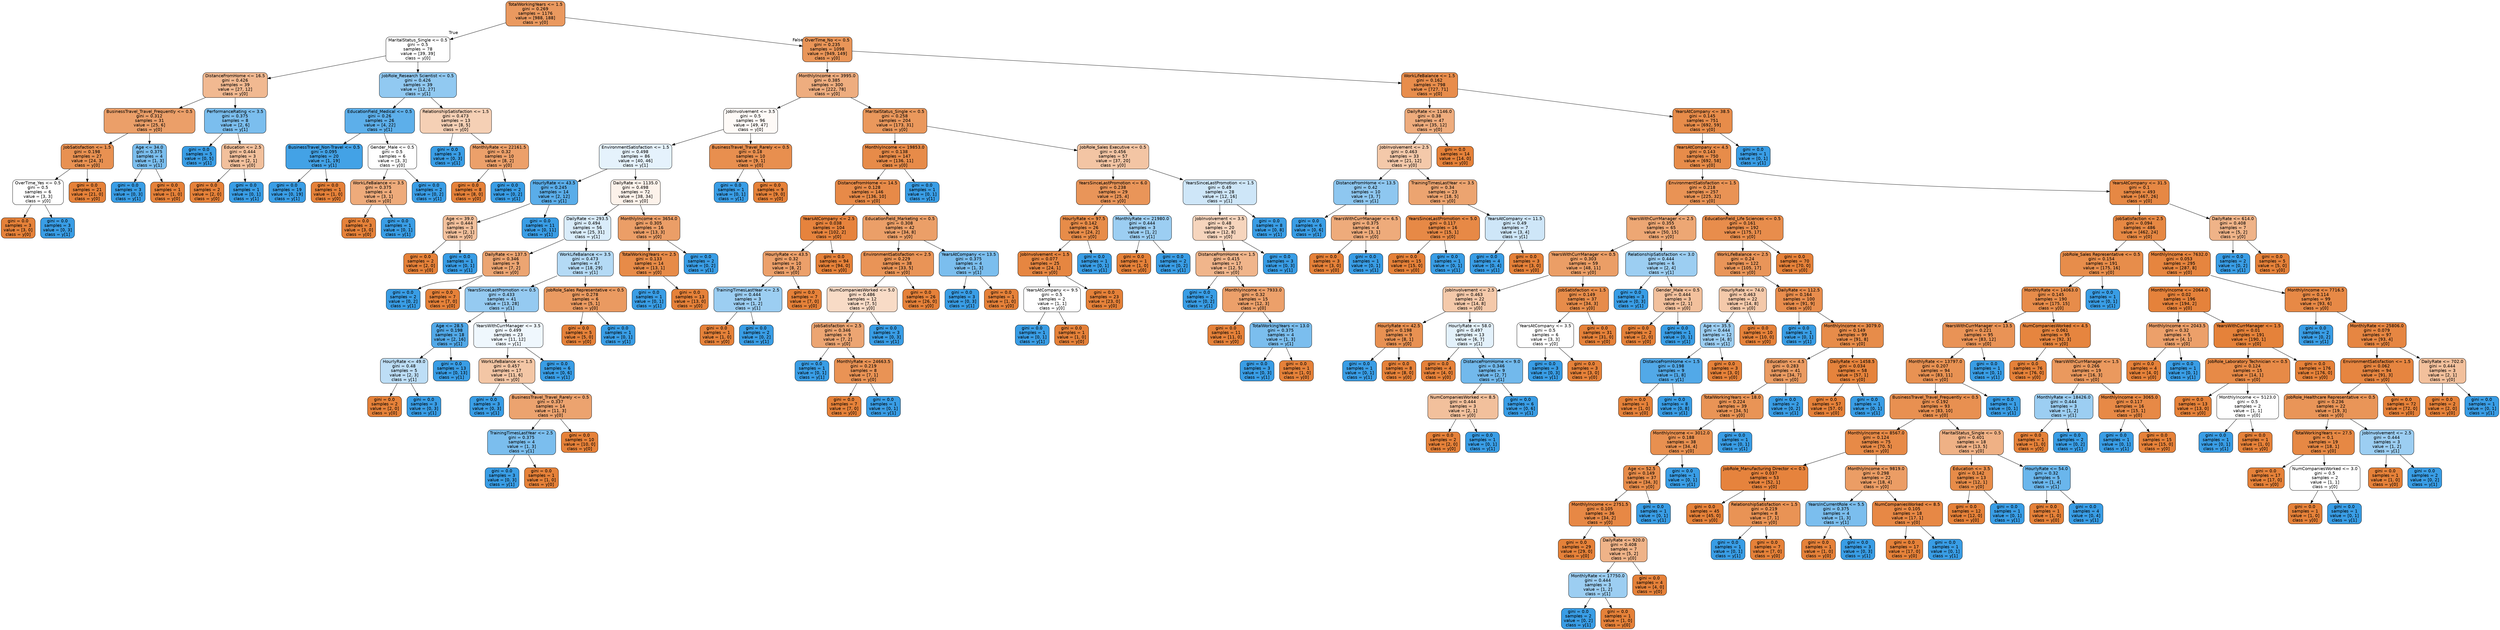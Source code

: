 digraph Tree {
node [shape=box, style="filled, rounded", color="black", fontname=helvetica] ;
edge [fontname=helvetica] ;
0 [label="TotalWorkingYears <= 1.5\ngini = 0.269\nsamples = 1176\nvalue = [988, 188]\nclass = y[0]", fillcolor="#ea995f"] ;
1 [label="MaritalStatus_Single <= 0.5\ngini = 0.5\nsamples = 78\nvalue = [39, 39]\nclass = y[0]", fillcolor="#ffffff"] ;
0 -> 1 [labeldistance=2.5, labelangle=45, headlabel="True"] ;
2 [label="DistanceFromHome <= 16.5\ngini = 0.426\nsamples = 39\nvalue = [27, 12]\nclass = y[0]", fillcolor="#f1b991"] ;
1 -> 2 ;
3 [label="BusinessTravel_Travel_Frequently <= 0.5\ngini = 0.312\nsamples = 31\nvalue = [25, 6]\nclass = y[0]", fillcolor="#eb9f69"] ;
2 -> 3 ;
4 [label="JobSatisfaction <= 1.5\ngini = 0.198\nsamples = 27\nvalue = [24, 3]\nclass = y[0]", fillcolor="#e89152"] ;
3 -> 4 ;
5 [label="OverTime_Yes <= 0.5\ngini = 0.5\nsamples = 6\nvalue = [3, 3]\nclass = y[0]", fillcolor="#ffffff"] ;
4 -> 5 ;
6 [label="gini = 0.0\nsamples = 3\nvalue = [3, 0]\nclass = y[0]", fillcolor="#e58139"] ;
5 -> 6 ;
7 [label="gini = 0.0\nsamples = 3\nvalue = [0, 3]\nclass = y[1]", fillcolor="#399de5"] ;
5 -> 7 ;
8 [label="gini = 0.0\nsamples = 21\nvalue = [21, 0]\nclass = y[0]", fillcolor="#e58139"] ;
4 -> 8 ;
9 [label="Age <= 34.0\ngini = 0.375\nsamples = 4\nvalue = [1, 3]\nclass = y[1]", fillcolor="#7bbeee"] ;
3 -> 9 ;
10 [label="gini = 0.0\nsamples = 3\nvalue = [0, 3]\nclass = y[1]", fillcolor="#399de5"] ;
9 -> 10 ;
11 [label="gini = 0.0\nsamples = 1\nvalue = [1, 0]\nclass = y[0]", fillcolor="#e58139"] ;
9 -> 11 ;
12 [label="PerformanceRating <= 3.5\ngini = 0.375\nsamples = 8\nvalue = [2, 6]\nclass = y[1]", fillcolor="#7bbeee"] ;
2 -> 12 ;
13 [label="gini = 0.0\nsamples = 5\nvalue = [0, 5]\nclass = y[1]", fillcolor="#399de5"] ;
12 -> 13 ;
14 [label="Education <= 2.5\ngini = 0.444\nsamples = 3\nvalue = [2, 1]\nclass = y[0]", fillcolor="#f2c09c"] ;
12 -> 14 ;
15 [label="gini = 0.0\nsamples = 2\nvalue = [2, 0]\nclass = y[0]", fillcolor="#e58139"] ;
14 -> 15 ;
16 [label="gini = 0.0\nsamples = 1\nvalue = [0, 1]\nclass = y[1]", fillcolor="#399de5"] ;
14 -> 16 ;
17 [label="JobRole_Research Scientist <= 0.5\ngini = 0.426\nsamples = 39\nvalue = [12, 27]\nclass = y[1]", fillcolor="#91c9f1"] ;
1 -> 17 ;
18 [label="EducationField_Medical <= 0.5\ngini = 0.26\nsamples = 26\nvalue = [4, 22]\nclass = y[1]", fillcolor="#5dafea"] ;
17 -> 18 ;
19 [label="BusinessTravel_Non-Travel <= 0.5\ngini = 0.095\nsamples = 20\nvalue = [1, 19]\nclass = y[1]", fillcolor="#43a2e6"] ;
18 -> 19 ;
20 [label="gini = 0.0\nsamples = 19\nvalue = [0, 19]\nclass = y[1]", fillcolor="#399de5"] ;
19 -> 20 ;
21 [label="gini = 0.0\nsamples = 1\nvalue = [1, 0]\nclass = y[0]", fillcolor="#e58139"] ;
19 -> 21 ;
22 [label="Gender_Male <= 0.5\ngini = 0.5\nsamples = 6\nvalue = [3, 3]\nclass = y[0]", fillcolor="#ffffff"] ;
18 -> 22 ;
23 [label="WorkLifeBalance <= 3.5\ngini = 0.375\nsamples = 4\nvalue = [3, 1]\nclass = y[0]", fillcolor="#eeab7b"] ;
22 -> 23 ;
24 [label="gini = 0.0\nsamples = 3\nvalue = [3, 0]\nclass = y[0]", fillcolor="#e58139"] ;
23 -> 24 ;
25 [label="gini = 0.0\nsamples = 1\nvalue = [0, 1]\nclass = y[1]", fillcolor="#399de5"] ;
23 -> 25 ;
26 [label="gini = 0.0\nsamples = 2\nvalue = [0, 2]\nclass = y[1]", fillcolor="#399de5"] ;
22 -> 26 ;
27 [label="RelationshipSatisfaction <= 1.5\ngini = 0.473\nsamples = 13\nvalue = [8, 5]\nclass = y[0]", fillcolor="#f5d0b5"] ;
17 -> 27 ;
28 [label="gini = 0.0\nsamples = 3\nvalue = [0, 3]\nclass = y[1]", fillcolor="#399de5"] ;
27 -> 28 ;
29 [label="MonthlyRate <= 22161.5\ngini = 0.32\nsamples = 10\nvalue = [8, 2]\nclass = y[0]", fillcolor="#eca06a"] ;
27 -> 29 ;
30 [label="gini = 0.0\nsamples = 8\nvalue = [8, 0]\nclass = y[0]", fillcolor="#e58139"] ;
29 -> 30 ;
31 [label="gini = 0.0\nsamples = 2\nvalue = [0, 2]\nclass = y[1]", fillcolor="#399de5"] ;
29 -> 31 ;
32 [label="OverTime_No <= 0.5\ngini = 0.235\nsamples = 1098\nvalue = [949, 149]\nclass = y[0]", fillcolor="#e99558"] ;
0 -> 32 [labeldistance=2.5, labelangle=-45, headlabel="False"] ;
33 [label="MonthlyIncome <= 3995.0\ngini = 0.385\nsamples = 300\nvalue = [222, 78]\nclass = y[0]", fillcolor="#eead7f"] ;
32 -> 33 ;
34 [label="JobInvolvement <= 3.5\ngini = 0.5\nsamples = 96\nvalue = [49, 47]\nclass = y[0]", fillcolor="#fefaf7"] ;
33 -> 34 ;
35 [label="EnvironmentSatisfaction <= 1.5\ngini = 0.498\nsamples = 86\nvalue = [40, 46]\nclass = y[1]", fillcolor="#e5f2fc"] ;
34 -> 35 ;
36 [label="HourlyRate <= 43.5\ngini = 0.245\nsamples = 14\nvalue = [2, 12]\nclass = y[1]", fillcolor="#5aade9"] ;
35 -> 36 ;
37 [label="Age <= 39.0\ngini = 0.444\nsamples = 3\nvalue = [2, 1]\nclass = y[0]", fillcolor="#f2c09c"] ;
36 -> 37 ;
38 [label="gini = 0.0\nsamples = 2\nvalue = [2, 0]\nclass = y[0]", fillcolor="#e58139"] ;
37 -> 38 ;
39 [label="gini = 0.0\nsamples = 1\nvalue = [0, 1]\nclass = y[1]", fillcolor="#399de5"] ;
37 -> 39 ;
40 [label="gini = 0.0\nsamples = 11\nvalue = [0, 11]\nclass = y[1]", fillcolor="#399de5"] ;
36 -> 40 ;
41 [label="DailyRate <= 1135.0\ngini = 0.498\nsamples = 72\nvalue = [38, 34]\nclass = y[0]", fillcolor="#fcf2ea"] ;
35 -> 41 ;
42 [label="DailyRate <= 293.5\ngini = 0.494\nsamples = 56\nvalue = [25, 31]\nclass = y[1]", fillcolor="#d9ecfa"] ;
41 -> 42 ;
43 [label="DailyRate <= 137.5\ngini = 0.346\nsamples = 9\nvalue = [7, 2]\nclass = y[0]", fillcolor="#eca572"] ;
42 -> 43 ;
44 [label="gini = 0.0\nsamples = 2\nvalue = [0, 2]\nclass = y[1]", fillcolor="#399de5"] ;
43 -> 44 ;
45 [label="gini = 0.0\nsamples = 7\nvalue = [7, 0]\nclass = y[0]", fillcolor="#e58139"] ;
43 -> 45 ;
46 [label="WorkLifeBalance <= 3.5\ngini = 0.473\nsamples = 47\nvalue = [18, 29]\nclass = y[1]", fillcolor="#b4daf5"] ;
42 -> 46 ;
47 [label="YearsSinceLastPromotion <= 0.5\ngini = 0.433\nsamples = 41\nvalue = [13, 28]\nclass = y[1]", fillcolor="#95caf1"] ;
46 -> 47 ;
48 [label="Age <= 28.5\ngini = 0.198\nsamples = 18\nvalue = [2, 16]\nclass = y[1]", fillcolor="#52a9e8"] ;
47 -> 48 ;
49 [label="HourlyRate <= 49.0\ngini = 0.48\nsamples = 5\nvalue = [2, 3]\nclass = y[1]", fillcolor="#bddef6"] ;
48 -> 49 ;
50 [label="gini = 0.0\nsamples = 2\nvalue = [2, 0]\nclass = y[0]", fillcolor="#e58139"] ;
49 -> 50 ;
51 [label="gini = 0.0\nsamples = 3\nvalue = [0, 3]\nclass = y[1]", fillcolor="#399de5"] ;
49 -> 51 ;
52 [label="gini = 0.0\nsamples = 13\nvalue = [0, 13]\nclass = y[1]", fillcolor="#399de5"] ;
48 -> 52 ;
53 [label="YearsWithCurrManager <= 3.5\ngini = 0.499\nsamples = 23\nvalue = [11, 12]\nclass = y[1]", fillcolor="#eff7fd"] ;
47 -> 53 ;
54 [label="WorkLifeBalance <= 1.5\ngini = 0.457\nsamples = 17\nvalue = [11, 6]\nclass = y[0]", fillcolor="#f3c6a5"] ;
53 -> 54 ;
55 [label="gini = 0.0\nsamples = 3\nvalue = [0, 3]\nclass = y[1]", fillcolor="#399de5"] ;
54 -> 55 ;
56 [label="BusinessTravel_Travel_Rarely <= 0.5\ngini = 0.337\nsamples = 14\nvalue = [11, 3]\nclass = y[0]", fillcolor="#eca36f"] ;
54 -> 56 ;
57 [label="TrainingTimesLastYear <= 2.5\ngini = 0.375\nsamples = 4\nvalue = [1, 3]\nclass = y[1]", fillcolor="#7bbeee"] ;
56 -> 57 ;
58 [label="gini = 0.0\nsamples = 3\nvalue = [0, 3]\nclass = y[1]", fillcolor="#399de5"] ;
57 -> 58 ;
59 [label="gini = 0.0\nsamples = 1\nvalue = [1, 0]\nclass = y[0]", fillcolor="#e58139"] ;
57 -> 59 ;
60 [label="gini = 0.0\nsamples = 10\nvalue = [10, 0]\nclass = y[0]", fillcolor="#e58139"] ;
56 -> 60 ;
61 [label="gini = 0.0\nsamples = 6\nvalue = [0, 6]\nclass = y[1]", fillcolor="#399de5"] ;
53 -> 61 ;
62 [label="JobRole_Sales Representative <= 0.5\ngini = 0.278\nsamples = 6\nvalue = [5, 1]\nclass = y[0]", fillcolor="#ea9a61"] ;
46 -> 62 ;
63 [label="gini = 0.0\nsamples = 5\nvalue = [5, 0]\nclass = y[0]", fillcolor="#e58139"] ;
62 -> 63 ;
64 [label="gini = 0.0\nsamples = 1\nvalue = [0, 1]\nclass = y[1]", fillcolor="#399de5"] ;
62 -> 64 ;
65 [label="MonthlyIncome <= 3654.0\ngini = 0.305\nsamples = 16\nvalue = [13, 3]\nclass = y[0]", fillcolor="#eb9e67"] ;
41 -> 65 ;
66 [label="TotalWorkingYears <= 2.5\ngini = 0.133\nsamples = 14\nvalue = [13, 1]\nclass = y[0]", fillcolor="#e78b48"] ;
65 -> 66 ;
67 [label="gini = 0.0\nsamples = 1\nvalue = [0, 1]\nclass = y[1]", fillcolor="#399de5"] ;
66 -> 67 ;
68 [label="gini = 0.0\nsamples = 13\nvalue = [13, 0]\nclass = y[0]", fillcolor="#e58139"] ;
66 -> 68 ;
69 [label="gini = 0.0\nsamples = 2\nvalue = [0, 2]\nclass = y[1]", fillcolor="#399de5"] ;
65 -> 69 ;
70 [label="BusinessTravel_Travel_Rarely <= 0.5\ngini = 0.18\nsamples = 10\nvalue = [9, 1]\nclass = y[0]", fillcolor="#e88f4f"] ;
34 -> 70 ;
71 [label="gini = 0.0\nsamples = 1\nvalue = [0, 1]\nclass = y[1]", fillcolor="#399de5"] ;
70 -> 71 ;
72 [label="gini = 0.0\nsamples = 9\nvalue = [9, 0]\nclass = y[0]", fillcolor="#e58139"] ;
70 -> 72 ;
73 [label="MaritalStatus_Single <= 0.5\ngini = 0.258\nsamples = 204\nvalue = [173, 31]\nclass = y[0]", fillcolor="#ea985c"] ;
33 -> 73 ;
74 [label="MonthlyIncome <= 19853.0\ngini = 0.138\nsamples = 147\nvalue = [136, 11]\nclass = y[0]", fillcolor="#e78b49"] ;
73 -> 74 ;
75 [label="DistanceFromHome <= 14.5\ngini = 0.128\nsamples = 146\nvalue = [136, 10]\nclass = y[0]", fillcolor="#e78a48"] ;
74 -> 75 ;
76 [label="YearsAtCompany <= 2.5\ngini = 0.038\nsamples = 104\nvalue = [102, 2]\nclass = y[0]", fillcolor="#e6833d"] ;
75 -> 76 ;
77 [label="HourlyRate <= 43.5\ngini = 0.32\nsamples = 10\nvalue = [8, 2]\nclass = y[0]", fillcolor="#eca06a"] ;
76 -> 77 ;
78 [label="TrainingTimesLastYear <= 2.5\ngini = 0.444\nsamples = 3\nvalue = [1, 2]\nclass = y[1]", fillcolor="#9ccef2"] ;
77 -> 78 ;
79 [label="gini = 0.0\nsamples = 1\nvalue = [1, 0]\nclass = y[0]", fillcolor="#e58139"] ;
78 -> 79 ;
80 [label="gini = 0.0\nsamples = 2\nvalue = [0, 2]\nclass = y[1]", fillcolor="#399de5"] ;
78 -> 80 ;
81 [label="gini = 0.0\nsamples = 7\nvalue = [7, 0]\nclass = y[0]", fillcolor="#e58139"] ;
77 -> 81 ;
82 [label="gini = 0.0\nsamples = 94\nvalue = [94, 0]\nclass = y[0]", fillcolor="#e58139"] ;
76 -> 82 ;
83 [label="EducationField_Marketing <= 0.5\ngini = 0.308\nsamples = 42\nvalue = [34, 8]\nclass = y[0]", fillcolor="#eb9f68"] ;
75 -> 83 ;
84 [label="EnvironmentSatisfaction <= 2.5\ngini = 0.229\nsamples = 38\nvalue = [33, 5]\nclass = y[0]", fillcolor="#e99457"] ;
83 -> 84 ;
85 [label="NumCompaniesWorked <= 5.0\ngini = 0.486\nsamples = 12\nvalue = [7, 5]\nclass = y[0]", fillcolor="#f8dbc6"] ;
84 -> 85 ;
86 [label="JobSatisfaction <= 2.5\ngini = 0.346\nsamples = 9\nvalue = [7, 2]\nclass = y[0]", fillcolor="#eca572"] ;
85 -> 86 ;
87 [label="gini = 0.0\nsamples = 1\nvalue = [0, 1]\nclass = y[1]", fillcolor="#399de5"] ;
86 -> 87 ;
88 [label="MonthlyRate <= 24663.5\ngini = 0.219\nsamples = 8\nvalue = [7, 1]\nclass = y[0]", fillcolor="#e99355"] ;
86 -> 88 ;
89 [label="gini = 0.0\nsamples = 7\nvalue = [7, 0]\nclass = y[0]", fillcolor="#e58139"] ;
88 -> 89 ;
90 [label="gini = 0.0\nsamples = 1\nvalue = [0, 1]\nclass = y[1]", fillcolor="#399de5"] ;
88 -> 90 ;
91 [label="gini = 0.0\nsamples = 3\nvalue = [0, 3]\nclass = y[1]", fillcolor="#399de5"] ;
85 -> 91 ;
92 [label="gini = 0.0\nsamples = 26\nvalue = [26, 0]\nclass = y[0]", fillcolor="#e58139"] ;
84 -> 92 ;
93 [label="YearsAtCompany <= 13.5\ngini = 0.375\nsamples = 4\nvalue = [1, 3]\nclass = y[1]", fillcolor="#7bbeee"] ;
83 -> 93 ;
94 [label="gini = 0.0\nsamples = 3\nvalue = [0, 3]\nclass = y[1]", fillcolor="#399de5"] ;
93 -> 94 ;
95 [label="gini = 0.0\nsamples = 1\nvalue = [1, 0]\nclass = y[0]", fillcolor="#e58139"] ;
93 -> 95 ;
96 [label="gini = 0.0\nsamples = 1\nvalue = [0, 1]\nclass = y[1]", fillcolor="#399de5"] ;
74 -> 96 ;
97 [label="JobRole_Sales Executive <= 0.5\ngini = 0.456\nsamples = 57\nvalue = [37, 20]\nclass = y[0]", fillcolor="#f3c5a4"] ;
73 -> 97 ;
98 [label="YearsSinceLastPromotion <= 6.0\ngini = 0.238\nsamples = 29\nvalue = [25, 4]\nclass = y[0]", fillcolor="#e99559"] ;
97 -> 98 ;
99 [label="HourlyRate <= 97.5\ngini = 0.142\nsamples = 26\nvalue = [24, 2]\nclass = y[0]", fillcolor="#e78c49"] ;
98 -> 99 ;
100 [label="JobInvolvement <= 1.5\ngini = 0.077\nsamples = 25\nvalue = [24, 1]\nclass = y[0]", fillcolor="#e68641"] ;
99 -> 100 ;
101 [label="YearsAtCompany <= 9.5\ngini = 0.5\nsamples = 2\nvalue = [1, 1]\nclass = y[0]", fillcolor="#ffffff"] ;
100 -> 101 ;
102 [label="gini = 0.0\nsamples = 1\nvalue = [0, 1]\nclass = y[1]", fillcolor="#399de5"] ;
101 -> 102 ;
103 [label="gini = 0.0\nsamples = 1\nvalue = [1, 0]\nclass = y[0]", fillcolor="#e58139"] ;
101 -> 103 ;
104 [label="gini = 0.0\nsamples = 23\nvalue = [23, 0]\nclass = y[0]", fillcolor="#e58139"] ;
100 -> 104 ;
105 [label="gini = 0.0\nsamples = 1\nvalue = [0, 1]\nclass = y[1]", fillcolor="#399de5"] ;
99 -> 105 ;
106 [label="MonthlyRate <= 21980.0\ngini = 0.444\nsamples = 3\nvalue = [1, 2]\nclass = y[1]", fillcolor="#9ccef2"] ;
98 -> 106 ;
107 [label="gini = 0.0\nsamples = 1\nvalue = [1, 0]\nclass = y[0]", fillcolor="#e58139"] ;
106 -> 107 ;
108 [label="gini = 0.0\nsamples = 2\nvalue = [0, 2]\nclass = y[1]", fillcolor="#399de5"] ;
106 -> 108 ;
109 [label="YearsSinceLastPromotion <= 1.5\ngini = 0.49\nsamples = 28\nvalue = [12, 16]\nclass = y[1]", fillcolor="#cee6f8"] ;
97 -> 109 ;
110 [label="JobInvolvement <= 3.5\ngini = 0.48\nsamples = 20\nvalue = [12, 8]\nclass = y[0]", fillcolor="#f6d5bd"] ;
109 -> 110 ;
111 [label="DistanceFromHome <= 1.5\ngini = 0.415\nsamples = 17\nvalue = [12, 5]\nclass = y[0]", fillcolor="#f0b58b"] ;
110 -> 111 ;
112 [label="gini = 0.0\nsamples = 2\nvalue = [0, 2]\nclass = y[1]", fillcolor="#399de5"] ;
111 -> 112 ;
113 [label="MonthlyIncome <= 7933.0\ngini = 0.32\nsamples = 15\nvalue = [12, 3]\nclass = y[0]", fillcolor="#eca06a"] ;
111 -> 113 ;
114 [label="gini = 0.0\nsamples = 11\nvalue = [11, 0]\nclass = y[0]", fillcolor="#e58139"] ;
113 -> 114 ;
115 [label="TotalWorkingYears <= 13.0\ngini = 0.375\nsamples = 4\nvalue = [1, 3]\nclass = y[1]", fillcolor="#7bbeee"] ;
113 -> 115 ;
116 [label="gini = 0.0\nsamples = 3\nvalue = [0, 3]\nclass = y[1]", fillcolor="#399de5"] ;
115 -> 116 ;
117 [label="gini = 0.0\nsamples = 1\nvalue = [1, 0]\nclass = y[0]", fillcolor="#e58139"] ;
115 -> 117 ;
118 [label="gini = 0.0\nsamples = 3\nvalue = [0, 3]\nclass = y[1]", fillcolor="#399de5"] ;
110 -> 118 ;
119 [label="gini = 0.0\nsamples = 8\nvalue = [0, 8]\nclass = y[1]", fillcolor="#399de5"] ;
109 -> 119 ;
120 [label="WorkLifeBalance <= 1.5\ngini = 0.162\nsamples = 798\nvalue = [727, 71]\nclass = y[0]", fillcolor="#e88d4c"] ;
32 -> 120 ;
121 [label="DailyRate <= 1146.0\ngini = 0.38\nsamples = 47\nvalue = [35, 12]\nclass = y[0]", fillcolor="#eeac7d"] ;
120 -> 121 ;
122 [label="JobInvolvement <= 2.5\ngini = 0.463\nsamples = 33\nvalue = [21, 12]\nclass = y[0]", fillcolor="#f4c9aa"] ;
121 -> 122 ;
123 [label="DistanceFromHome <= 13.5\ngini = 0.42\nsamples = 10\nvalue = [3, 7]\nclass = y[1]", fillcolor="#8ec7f0"] ;
122 -> 123 ;
124 [label="gini = 0.0\nsamples = 6\nvalue = [0, 6]\nclass = y[1]", fillcolor="#399de5"] ;
123 -> 124 ;
125 [label="YearsWithCurrManager <= 6.5\ngini = 0.375\nsamples = 4\nvalue = [3, 1]\nclass = y[0]", fillcolor="#eeab7b"] ;
123 -> 125 ;
126 [label="gini = 0.0\nsamples = 3\nvalue = [3, 0]\nclass = y[0]", fillcolor="#e58139"] ;
125 -> 126 ;
127 [label="gini = 0.0\nsamples = 1\nvalue = [0, 1]\nclass = y[1]", fillcolor="#399de5"] ;
125 -> 127 ;
128 [label="TrainingTimesLastYear <= 3.5\ngini = 0.34\nsamples = 23\nvalue = [18, 5]\nclass = y[0]", fillcolor="#eca470"] ;
122 -> 128 ;
129 [label="YearsSinceLastPromotion <= 5.0\ngini = 0.117\nsamples = 16\nvalue = [15, 1]\nclass = y[0]", fillcolor="#e78946"] ;
128 -> 129 ;
130 [label="gini = 0.0\nsamples = 15\nvalue = [15, 0]\nclass = y[0]", fillcolor="#e58139"] ;
129 -> 130 ;
131 [label="gini = 0.0\nsamples = 1\nvalue = [0, 1]\nclass = y[1]", fillcolor="#399de5"] ;
129 -> 131 ;
132 [label="YearsAtCompany <= 11.5\ngini = 0.49\nsamples = 7\nvalue = [3, 4]\nclass = y[1]", fillcolor="#cee6f8"] ;
128 -> 132 ;
133 [label="gini = 0.0\nsamples = 4\nvalue = [0, 4]\nclass = y[1]", fillcolor="#399de5"] ;
132 -> 133 ;
134 [label="gini = 0.0\nsamples = 3\nvalue = [3, 0]\nclass = y[0]", fillcolor="#e58139"] ;
132 -> 134 ;
135 [label="gini = 0.0\nsamples = 14\nvalue = [14, 0]\nclass = y[0]", fillcolor="#e58139"] ;
121 -> 135 ;
136 [label="YearsAtCompany <= 38.5\ngini = 0.145\nsamples = 751\nvalue = [692, 59]\nclass = y[0]", fillcolor="#e78c4a"] ;
120 -> 136 ;
137 [label="YearsAtCompany <= 4.5\ngini = 0.143\nsamples = 750\nvalue = [692, 58]\nclass = y[0]", fillcolor="#e78c4a"] ;
136 -> 137 ;
138 [label="EnvironmentSatisfaction <= 1.5\ngini = 0.218\nsamples = 257\nvalue = [225, 32]\nclass = y[0]", fillcolor="#e99355"] ;
137 -> 138 ;
139 [label="YearsWithCurrManager <= 2.5\ngini = 0.355\nsamples = 65\nvalue = [50, 15]\nclass = y[0]", fillcolor="#eda774"] ;
138 -> 139 ;
140 [label="YearsWithCurrManager <= 0.5\ngini = 0.303\nsamples = 59\nvalue = [48, 11]\nclass = y[0]", fillcolor="#eb9e66"] ;
139 -> 140 ;
141 [label="JobInvolvement <= 2.5\ngini = 0.463\nsamples = 22\nvalue = [14, 8]\nclass = y[0]", fillcolor="#f4c9aa"] ;
140 -> 141 ;
142 [label="HourlyRate <= 42.5\ngini = 0.198\nsamples = 9\nvalue = [8, 1]\nclass = y[0]", fillcolor="#e89152"] ;
141 -> 142 ;
143 [label="gini = 0.0\nsamples = 1\nvalue = [0, 1]\nclass = y[1]", fillcolor="#399de5"] ;
142 -> 143 ;
144 [label="gini = 0.0\nsamples = 8\nvalue = [8, 0]\nclass = y[0]", fillcolor="#e58139"] ;
142 -> 144 ;
145 [label="HourlyRate <= 58.0\ngini = 0.497\nsamples = 13\nvalue = [6, 7]\nclass = y[1]", fillcolor="#e3f1fb"] ;
141 -> 145 ;
146 [label="gini = 0.0\nsamples = 4\nvalue = [4, 0]\nclass = y[0]", fillcolor="#e58139"] ;
145 -> 146 ;
147 [label="DistanceFromHome <= 9.0\ngini = 0.346\nsamples = 9\nvalue = [2, 7]\nclass = y[1]", fillcolor="#72b9ec"] ;
145 -> 147 ;
148 [label="NumCompaniesWorked <= 8.5\ngini = 0.444\nsamples = 3\nvalue = [2, 1]\nclass = y[0]", fillcolor="#f2c09c"] ;
147 -> 148 ;
149 [label="gini = 0.0\nsamples = 2\nvalue = [2, 0]\nclass = y[0]", fillcolor="#e58139"] ;
148 -> 149 ;
150 [label="gini = 0.0\nsamples = 1\nvalue = [0, 1]\nclass = y[1]", fillcolor="#399de5"] ;
148 -> 150 ;
151 [label="gini = 0.0\nsamples = 6\nvalue = [0, 6]\nclass = y[1]", fillcolor="#399de5"] ;
147 -> 151 ;
152 [label="JobSatisfaction <= 1.5\ngini = 0.149\nsamples = 37\nvalue = [34, 3]\nclass = y[0]", fillcolor="#e78c4a"] ;
140 -> 152 ;
153 [label="YearsAtCompany <= 3.5\ngini = 0.5\nsamples = 6\nvalue = [3, 3]\nclass = y[0]", fillcolor="#ffffff"] ;
152 -> 153 ;
154 [label="gini = 0.0\nsamples = 3\nvalue = [0, 3]\nclass = y[1]", fillcolor="#399de5"] ;
153 -> 154 ;
155 [label="gini = 0.0\nsamples = 3\nvalue = [3, 0]\nclass = y[0]", fillcolor="#e58139"] ;
153 -> 155 ;
156 [label="gini = 0.0\nsamples = 31\nvalue = [31, 0]\nclass = y[0]", fillcolor="#e58139"] ;
152 -> 156 ;
157 [label="RelationshipSatisfaction <= 3.0\ngini = 0.444\nsamples = 6\nvalue = [2, 4]\nclass = y[1]", fillcolor="#9ccef2"] ;
139 -> 157 ;
158 [label="gini = 0.0\nsamples = 3\nvalue = [0, 3]\nclass = y[1]", fillcolor="#399de5"] ;
157 -> 158 ;
159 [label="Gender_Male <= 0.5\ngini = 0.444\nsamples = 3\nvalue = [2, 1]\nclass = y[0]", fillcolor="#f2c09c"] ;
157 -> 159 ;
160 [label="gini = 0.0\nsamples = 2\nvalue = [2, 0]\nclass = y[0]", fillcolor="#e58139"] ;
159 -> 160 ;
161 [label="gini = 0.0\nsamples = 1\nvalue = [0, 1]\nclass = y[1]", fillcolor="#399de5"] ;
159 -> 161 ;
162 [label="EducationField_Life Sciences <= 0.5\ngini = 0.161\nsamples = 192\nvalue = [175, 17]\nclass = y[0]", fillcolor="#e88d4c"] ;
138 -> 162 ;
163 [label="WorkLifeBalance <= 2.5\ngini = 0.24\nsamples = 122\nvalue = [105, 17]\nclass = y[0]", fillcolor="#e99559"] ;
162 -> 163 ;
164 [label="HourlyRate <= 74.0\ngini = 0.463\nsamples = 22\nvalue = [14, 8]\nclass = y[0]", fillcolor="#f4c9aa"] ;
163 -> 164 ;
165 [label="Age <= 35.5\ngini = 0.444\nsamples = 12\nvalue = [4, 8]\nclass = y[1]", fillcolor="#9ccef2"] ;
164 -> 165 ;
166 [label="DistanceFromHome <= 1.5\ngini = 0.198\nsamples = 9\nvalue = [1, 8]\nclass = y[1]", fillcolor="#52a9e8"] ;
165 -> 166 ;
167 [label="gini = 0.0\nsamples = 1\nvalue = [1, 0]\nclass = y[0]", fillcolor="#e58139"] ;
166 -> 167 ;
168 [label="gini = 0.0\nsamples = 8\nvalue = [0, 8]\nclass = y[1]", fillcolor="#399de5"] ;
166 -> 168 ;
169 [label="gini = 0.0\nsamples = 3\nvalue = [3, 0]\nclass = y[0]", fillcolor="#e58139"] ;
165 -> 169 ;
170 [label="gini = 0.0\nsamples = 10\nvalue = [10, 0]\nclass = y[0]", fillcolor="#e58139"] ;
164 -> 170 ;
171 [label="DailyRate <= 112.5\ngini = 0.164\nsamples = 100\nvalue = [91, 9]\nclass = y[0]", fillcolor="#e88d4d"] ;
163 -> 171 ;
172 [label="gini = 0.0\nsamples = 1\nvalue = [0, 1]\nclass = y[1]", fillcolor="#399de5"] ;
171 -> 172 ;
173 [label="MonthlyIncome <= 3079.0\ngini = 0.149\nsamples = 99\nvalue = [91, 8]\nclass = y[0]", fillcolor="#e78c4a"] ;
171 -> 173 ;
174 [label="Education <= 4.5\ngini = 0.283\nsamples = 41\nvalue = [34, 7]\nclass = y[0]", fillcolor="#ea9b62"] ;
173 -> 174 ;
175 [label="TotalWorkingYears <= 18.0\ngini = 0.224\nsamples = 39\nvalue = [34, 5]\nclass = y[0]", fillcolor="#e99456"] ;
174 -> 175 ;
176 [label="MonthlyIncome <= 3012.0\ngini = 0.188\nsamples = 38\nvalue = [34, 4]\nclass = y[0]", fillcolor="#e89050"] ;
175 -> 176 ;
177 [label="Age <= 52.5\ngini = 0.149\nsamples = 37\nvalue = [34, 3]\nclass = y[0]", fillcolor="#e78c4a"] ;
176 -> 177 ;
178 [label="MonthlyIncome <= 2751.5\ngini = 0.105\nsamples = 36\nvalue = [34, 2]\nclass = y[0]", fillcolor="#e78845"] ;
177 -> 178 ;
179 [label="gini = 0.0\nsamples = 29\nvalue = [29, 0]\nclass = y[0]", fillcolor="#e58139"] ;
178 -> 179 ;
180 [label="DailyRate <= 920.0\ngini = 0.408\nsamples = 7\nvalue = [5, 2]\nclass = y[0]", fillcolor="#efb388"] ;
178 -> 180 ;
181 [label="MonthlyRate <= 17750.0\ngini = 0.444\nsamples = 3\nvalue = [1, 2]\nclass = y[1]", fillcolor="#9ccef2"] ;
180 -> 181 ;
182 [label="gini = 0.0\nsamples = 2\nvalue = [0, 2]\nclass = y[1]", fillcolor="#399de5"] ;
181 -> 182 ;
183 [label="gini = 0.0\nsamples = 1\nvalue = [1, 0]\nclass = y[0]", fillcolor="#e58139"] ;
181 -> 183 ;
184 [label="gini = 0.0\nsamples = 4\nvalue = [4, 0]\nclass = y[0]", fillcolor="#e58139"] ;
180 -> 184 ;
185 [label="gini = 0.0\nsamples = 1\nvalue = [0, 1]\nclass = y[1]", fillcolor="#399de5"] ;
177 -> 185 ;
186 [label="gini = 0.0\nsamples = 1\nvalue = [0, 1]\nclass = y[1]", fillcolor="#399de5"] ;
176 -> 186 ;
187 [label="gini = 0.0\nsamples = 1\nvalue = [0, 1]\nclass = y[1]", fillcolor="#399de5"] ;
175 -> 187 ;
188 [label="gini = 0.0\nsamples = 2\nvalue = [0, 2]\nclass = y[1]", fillcolor="#399de5"] ;
174 -> 188 ;
189 [label="DailyRate <= 1458.5\ngini = 0.034\nsamples = 58\nvalue = [57, 1]\nclass = y[0]", fillcolor="#e5833c"] ;
173 -> 189 ;
190 [label="gini = 0.0\nsamples = 57\nvalue = [57, 0]\nclass = y[0]", fillcolor="#e58139"] ;
189 -> 190 ;
191 [label="gini = 0.0\nsamples = 1\nvalue = [0, 1]\nclass = y[1]", fillcolor="#399de5"] ;
189 -> 191 ;
192 [label="gini = 0.0\nsamples = 70\nvalue = [70, 0]\nclass = y[0]", fillcolor="#e58139"] ;
162 -> 192 ;
193 [label="YearsAtCompany <= 31.5\ngini = 0.1\nsamples = 493\nvalue = [467, 26]\nclass = y[0]", fillcolor="#e68844"] ;
137 -> 193 ;
194 [label="JobSatisfaction <= 2.5\ngini = 0.094\nsamples = 486\nvalue = [462, 24]\nclass = y[0]", fillcolor="#e68843"] ;
193 -> 194 ;
195 [label="JobRole_Sales Representative <= 0.5\ngini = 0.154\nsamples = 191\nvalue = [175, 16]\nclass = y[0]", fillcolor="#e78d4b"] ;
194 -> 195 ;
196 [label="MonthlyRate <= 14063.0\ngini = 0.145\nsamples = 190\nvalue = [175, 15]\nclass = y[0]", fillcolor="#e78c4a"] ;
195 -> 196 ;
197 [label="YearsWithCurrManager <= 13.5\ngini = 0.221\nsamples = 95\nvalue = [83, 12]\nclass = y[0]", fillcolor="#e99356"] ;
196 -> 197 ;
198 [label="MonthlyRate <= 13797.0\ngini = 0.207\nsamples = 94\nvalue = [83, 11]\nclass = y[0]", fillcolor="#e89253"] ;
197 -> 198 ;
199 [label="BusinessTravel_Travel_Frequently <= 0.5\ngini = 0.192\nsamples = 93\nvalue = [83, 10]\nclass = y[0]", fillcolor="#e89051"] ;
198 -> 199 ;
200 [label="MonthlyIncome <= 8567.0\ngini = 0.124\nsamples = 75\nvalue = [70, 5]\nclass = y[0]", fillcolor="#e78a47"] ;
199 -> 200 ;
201 [label="JobRole_Manufacturing Director <= 0.5\ngini = 0.037\nsamples = 53\nvalue = [52, 1]\nclass = y[0]", fillcolor="#e6833d"] ;
200 -> 201 ;
202 [label="gini = 0.0\nsamples = 45\nvalue = [45, 0]\nclass = y[0]", fillcolor="#e58139"] ;
201 -> 202 ;
203 [label="RelationshipSatisfaction <= 1.5\ngini = 0.219\nsamples = 8\nvalue = [7, 1]\nclass = y[0]", fillcolor="#e99355"] ;
201 -> 203 ;
204 [label="gini = 0.0\nsamples = 1\nvalue = [0, 1]\nclass = y[1]", fillcolor="#399de5"] ;
203 -> 204 ;
205 [label="gini = 0.0\nsamples = 7\nvalue = [7, 0]\nclass = y[0]", fillcolor="#e58139"] ;
203 -> 205 ;
206 [label="MonthlyIncome <= 9819.0\ngini = 0.298\nsamples = 22\nvalue = [18, 4]\nclass = y[0]", fillcolor="#eb9d65"] ;
200 -> 206 ;
207 [label="YearsInCurrentRole <= 5.5\ngini = 0.375\nsamples = 4\nvalue = [1, 3]\nclass = y[1]", fillcolor="#7bbeee"] ;
206 -> 207 ;
208 [label="gini = 0.0\nsamples = 1\nvalue = [1, 0]\nclass = y[0]", fillcolor="#e58139"] ;
207 -> 208 ;
209 [label="gini = 0.0\nsamples = 3\nvalue = [0, 3]\nclass = y[1]", fillcolor="#399de5"] ;
207 -> 209 ;
210 [label="NumCompaniesWorked <= 8.5\ngini = 0.105\nsamples = 18\nvalue = [17, 1]\nclass = y[0]", fillcolor="#e78845"] ;
206 -> 210 ;
211 [label="gini = 0.0\nsamples = 17\nvalue = [17, 0]\nclass = y[0]", fillcolor="#e58139"] ;
210 -> 211 ;
212 [label="gini = 0.0\nsamples = 1\nvalue = [0, 1]\nclass = y[1]", fillcolor="#399de5"] ;
210 -> 212 ;
213 [label="MaritalStatus_Single <= 0.5\ngini = 0.401\nsamples = 18\nvalue = [13, 5]\nclass = y[0]", fillcolor="#efb185"] ;
199 -> 213 ;
214 [label="Education <= 3.5\ngini = 0.142\nsamples = 13\nvalue = [12, 1]\nclass = y[0]", fillcolor="#e78c49"] ;
213 -> 214 ;
215 [label="gini = 0.0\nsamples = 12\nvalue = [12, 0]\nclass = y[0]", fillcolor="#e58139"] ;
214 -> 215 ;
216 [label="gini = 0.0\nsamples = 1\nvalue = [0, 1]\nclass = y[1]", fillcolor="#399de5"] ;
214 -> 216 ;
217 [label="HourlyRate <= 54.0\ngini = 0.32\nsamples = 5\nvalue = [1, 4]\nclass = y[1]", fillcolor="#6ab6ec"] ;
213 -> 217 ;
218 [label="gini = 0.0\nsamples = 1\nvalue = [1, 0]\nclass = y[0]", fillcolor="#e58139"] ;
217 -> 218 ;
219 [label="gini = 0.0\nsamples = 4\nvalue = [0, 4]\nclass = y[1]", fillcolor="#399de5"] ;
217 -> 219 ;
220 [label="gini = 0.0\nsamples = 1\nvalue = [0, 1]\nclass = y[1]", fillcolor="#399de5"] ;
198 -> 220 ;
221 [label="gini = 0.0\nsamples = 1\nvalue = [0, 1]\nclass = y[1]", fillcolor="#399de5"] ;
197 -> 221 ;
222 [label="NumCompaniesWorked <= 4.5\ngini = 0.061\nsamples = 95\nvalue = [92, 3]\nclass = y[0]", fillcolor="#e6853f"] ;
196 -> 222 ;
223 [label="gini = 0.0\nsamples = 76\nvalue = [76, 0]\nclass = y[0]", fillcolor="#e58139"] ;
222 -> 223 ;
224 [label="YearsWithCurrManager <= 1.5\ngini = 0.266\nsamples = 19\nvalue = [16, 3]\nclass = y[0]", fillcolor="#ea995e"] ;
222 -> 224 ;
225 [label="MonthlyRate <= 18426.0\ngini = 0.444\nsamples = 3\nvalue = [1, 2]\nclass = y[1]", fillcolor="#9ccef2"] ;
224 -> 225 ;
226 [label="gini = 0.0\nsamples = 1\nvalue = [1, 0]\nclass = y[0]", fillcolor="#e58139"] ;
225 -> 226 ;
227 [label="gini = 0.0\nsamples = 2\nvalue = [0, 2]\nclass = y[1]", fillcolor="#399de5"] ;
225 -> 227 ;
228 [label="MonthlyIncome <= 3065.0\ngini = 0.117\nsamples = 16\nvalue = [15, 1]\nclass = y[0]", fillcolor="#e78946"] ;
224 -> 228 ;
229 [label="gini = 0.0\nsamples = 1\nvalue = [0, 1]\nclass = y[1]", fillcolor="#399de5"] ;
228 -> 229 ;
230 [label="gini = 0.0\nsamples = 15\nvalue = [15, 0]\nclass = y[0]", fillcolor="#e58139"] ;
228 -> 230 ;
231 [label="gini = 0.0\nsamples = 1\nvalue = [0, 1]\nclass = y[1]", fillcolor="#399de5"] ;
195 -> 231 ;
232 [label="MonthlyIncome <= 7632.0\ngini = 0.053\nsamples = 295\nvalue = [287, 8]\nclass = y[0]", fillcolor="#e6853f"] ;
194 -> 232 ;
233 [label="MonthlyIncome <= 2064.0\ngini = 0.02\nsamples = 196\nvalue = [194, 2]\nclass = y[0]", fillcolor="#e5823b"] ;
232 -> 233 ;
234 [label="MonthlyIncome <= 2043.5\ngini = 0.32\nsamples = 5\nvalue = [4, 1]\nclass = y[0]", fillcolor="#eca06a"] ;
233 -> 234 ;
235 [label="gini = 0.0\nsamples = 4\nvalue = [4, 0]\nclass = y[0]", fillcolor="#e58139"] ;
234 -> 235 ;
236 [label="gini = 0.0\nsamples = 1\nvalue = [0, 1]\nclass = y[1]", fillcolor="#399de5"] ;
234 -> 236 ;
237 [label="YearsWithCurrManager <= 1.5\ngini = 0.01\nsamples = 191\nvalue = [190, 1]\nclass = y[0]", fillcolor="#e5823a"] ;
233 -> 237 ;
238 [label="JobRole_Laboratory Technician <= 0.5\ngini = 0.124\nsamples = 15\nvalue = [14, 1]\nclass = y[0]", fillcolor="#e78a47"] ;
237 -> 238 ;
239 [label="gini = 0.0\nsamples = 13\nvalue = [13, 0]\nclass = y[0]", fillcolor="#e58139"] ;
238 -> 239 ;
240 [label="MonthlyIncome <= 5123.0\ngini = 0.5\nsamples = 2\nvalue = [1, 1]\nclass = y[0]", fillcolor="#ffffff"] ;
238 -> 240 ;
241 [label="gini = 0.0\nsamples = 1\nvalue = [0, 1]\nclass = y[1]", fillcolor="#399de5"] ;
240 -> 241 ;
242 [label="gini = 0.0\nsamples = 1\nvalue = [1, 0]\nclass = y[0]", fillcolor="#e58139"] ;
240 -> 242 ;
243 [label="gini = 0.0\nsamples = 176\nvalue = [176, 0]\nclass = y[0]", fillcolor="#e58139"] ;
237 -> 243 ;
244 [label="MonthlyIncome <= 7716.5\ngini = 0.114\nsamples = 99\nvalue = [93, 6]\nclass = y[0]", fillcolor="#e78946"] ;
232 -> 244 ;
245 [label="gini = 0.0\nsamples = 2\nvalue = [0, 2]\nclass = y[1]", fillcolor="#399de5"] ;
244 -> 245 ;
246 [label="MonthlyRate <= 25806.0\ngini = 0.079\nsamples = 97\nvalue = [93, 4]\nclass = y[0]", fillcolor="#e68642"] ;
244 -> 246 ;
247 [label="EnvironmentSatisfaction <= 1.5\ngini = 0.062\nsamples = 94\nvalue = [91, 3]\nclass = y[0]", fillcolor="#e68540"] ;
246 -> 247 ;
248 [label="JobRole_Healthcare Representative <= 0.5\ngini = 0.236\nsamples = 22\nvalue = [19, 3]\nclass = y[0]", fillcolor="#e99558"] ;
247 -> 248 ;
249 [label="TotalWorkingYears <= 27.5\ngini = 0.1\nsamples = 19\nvalue = [18, 1]\nclass = y[0]", fillcolor="#e68844"] ;
248 -> 249 ;
250 [label="gini = 0.0\nsamples = 17\nvalue = [17, 0]\nclass = y[0]", fillcolor="#e58139"] ;
249 -> 250 ;
251 [label="NumCompaniesWorked <= 3.0\ngini = 0.5\nsamples = 2\nvalue = [1, 1]\nclass = y[0]", fillcolor="#ffffff"] ;
249 -> 251 ;
252 [label="gini = 0.0\nsamples = 1\nvalue = [1, 0]\nclass = y[0]", fillcolor="#e58139"] ;
251 -> 252 ;
253 [label="gini = 0.0\nsamples = 1\nvalue = [0, 1]\nclass = y[1]", fillcolor="#399de5"] ;
251 -> 253 ;
254 [label="JobInvolvement <= 2.5\ngini = 0.444\nsamples = 3\nvalue = [1, 2]\nclass = y[1]", fillcolor="#9ccef2"] ;
248 -> 254 ;
255 [label="gini = 0.0\nsamples = 1\nvalue = [1, 0]\nclass = y[0]", fillcolor="#e58139"] ;
254 -> 255 ;
256 [label="gini = 0.0\nsamples = 2\nvalue = [0, 2]\nclass = y[1]", fillcolor="#399de5"] ;
254 -> 256 ;
257 [label="gini = 0.0\nsamples = 72\nvalue = [72, 0]\nclass = y[0]", fillcolor="#e58139"] ;
247 -> 257 ;
258 [label="DailyRate <= 702.0\ngini = 0.444\nsamples = 3\nvalue = [2, 1]\nclass = y[0]", fillcolor="#f2c09c"] ;
246 -> 258 ;
259 [label="gini = 0.0\nsamples = 2\nvalue = [2, 0]\nclass = y[0]", fillcolor="#e58139"] ;
258 -> 259 ;
260 [label="gini = 0.0\nsamples = 1\nvalue = [0, 1]\nclass = y[1]", fillcolor="#399de5"] ;
258 -> 260 ;
261 [label="DailyRate <= 614.0\ngini = 0.408\nsamples = 7\nvalue = [5, 2]\nclass = y[0]", fillcolor="#efb388"] ;
193 -> 261 ;
262 [label="gini = 0.0\nsamples = 2\nvalue = [0, 2]\nclass = y[1]", fillcolor="#399de5"] ;
261 -> 262 ;
263 [label="gini = 0.0\nsamples = 5\nvalue = [5, 0]\nclass = y[0]", fillcolor="#e58139"] ;
261 -> 263 ;
264 [label="gini = 0.0\nsamples = 1\nvalue = [0, 1]\nclass = y[1]", fillcolor="#399de5"] ;
136 -> 264 ;
}